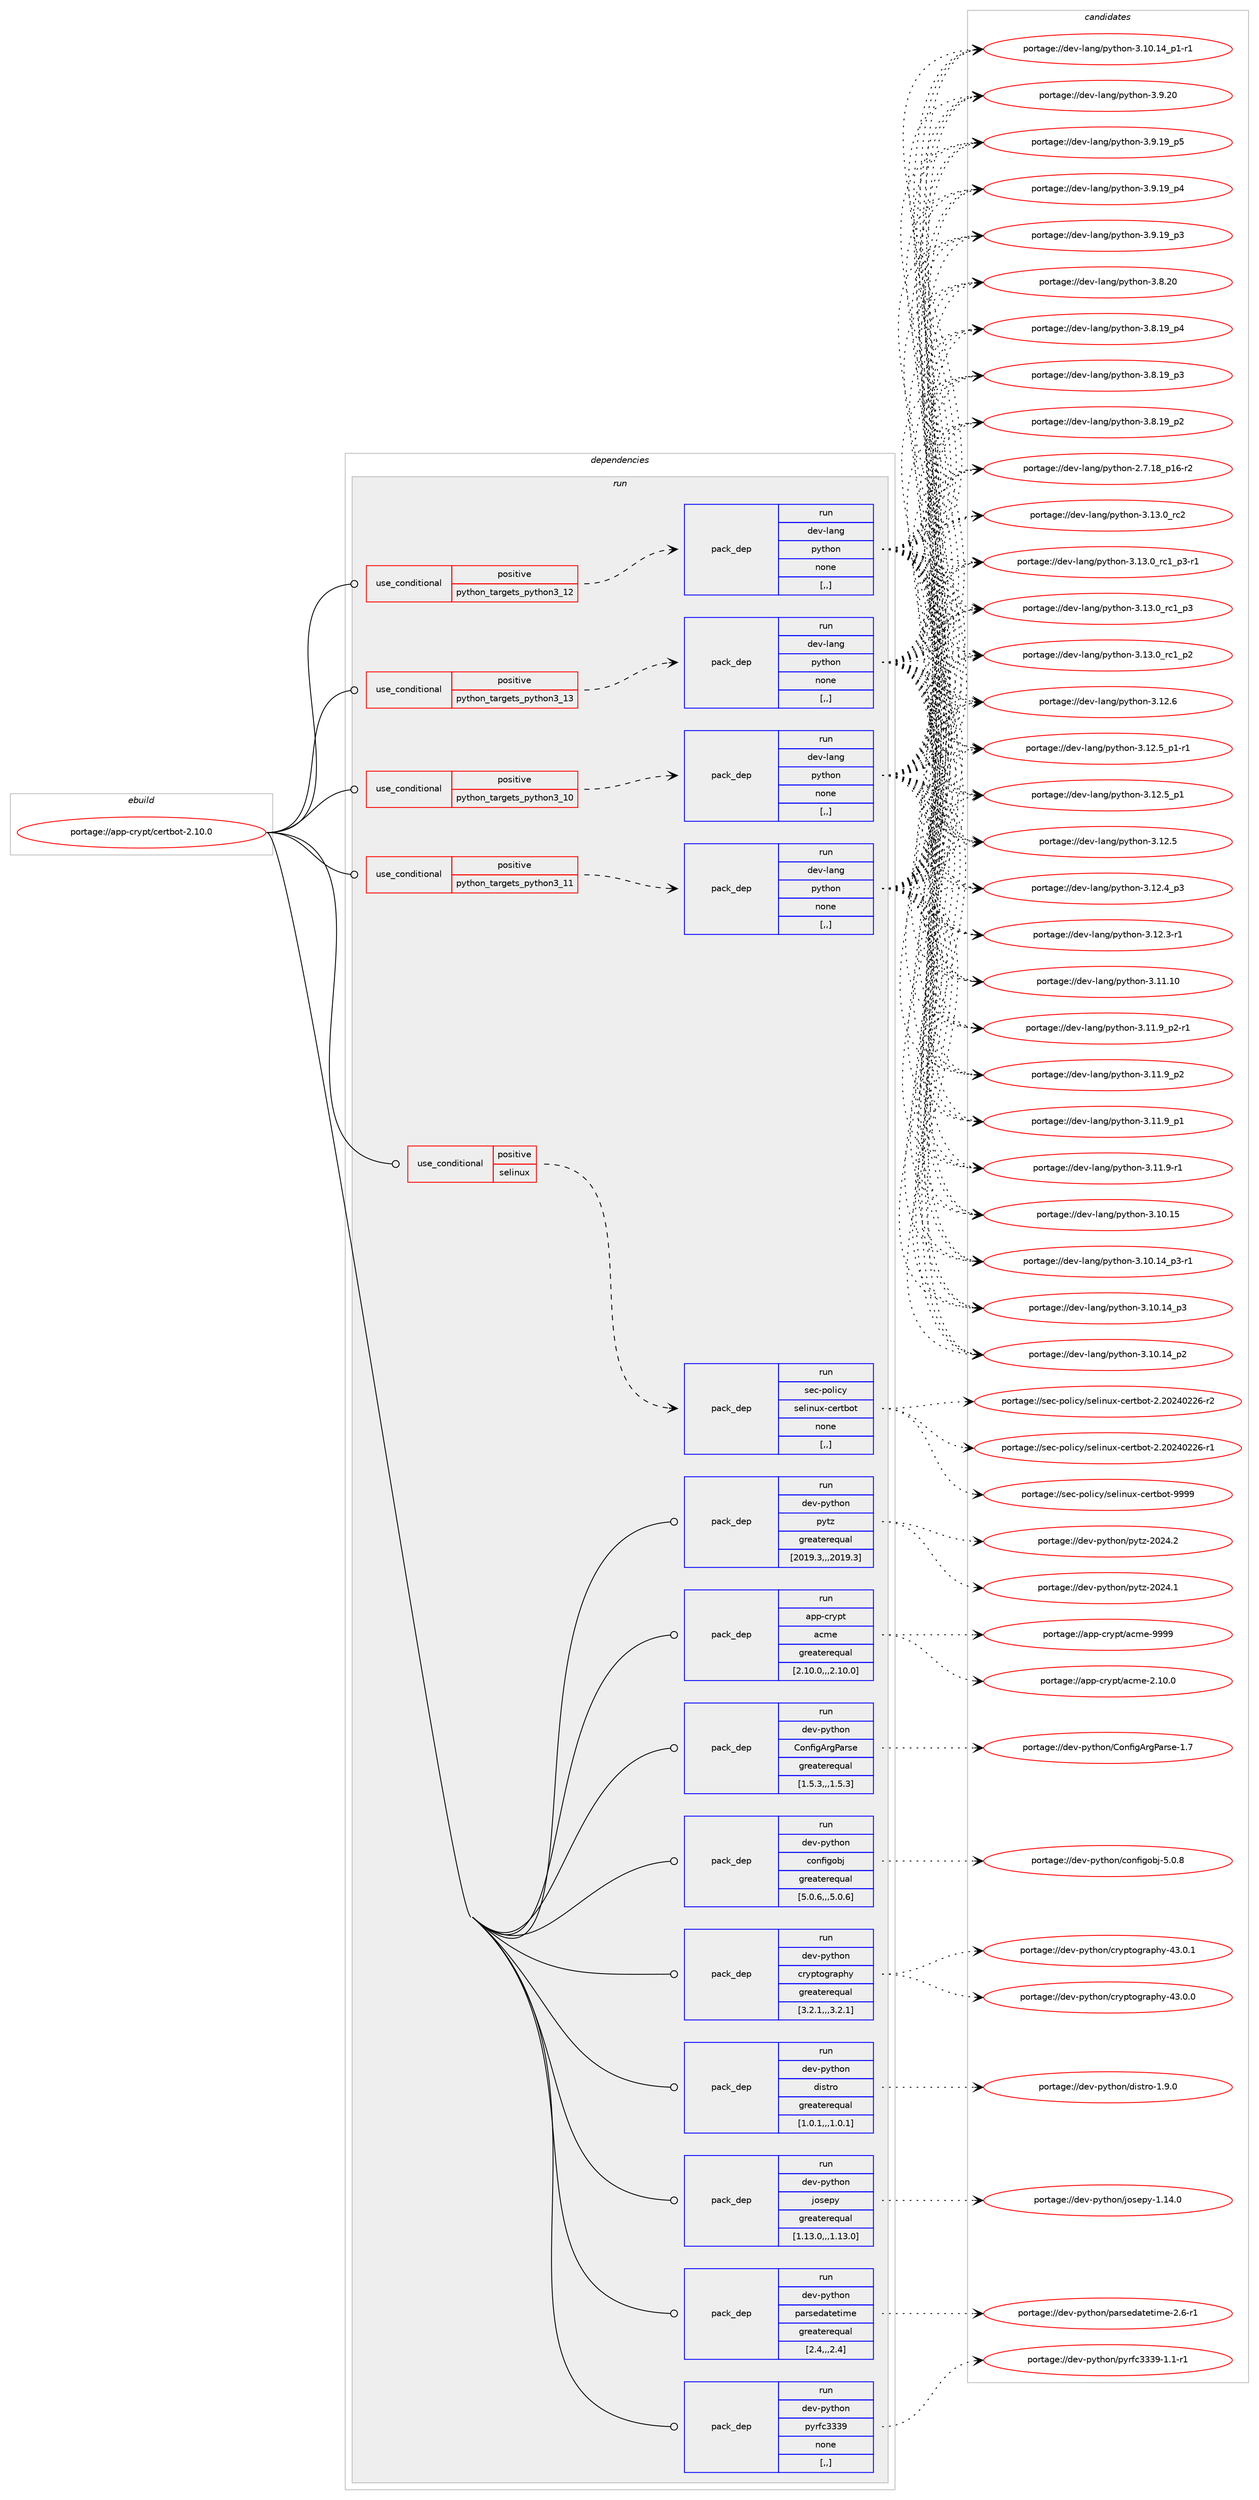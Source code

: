 digraph prolog {

# *************
# Graph options
# *************

newrank=true;
concentrate=true;
compound=true;
graph [rankdir=LR,fontname=Helvetica,fontsize=10,ranksep=1.5];#, ranksep=2.5, nodesep=0.2];
edge  [arrowhead=vee];
node  [fontname=Helvetica,fontsize=10];

# **********
# The ebuild
# **********

subgraph cluster_leftcol {
color=gray;
label=<<i>ebuild</i>>;
id [label="portage://app-crypt/certbot-2.10.0", color=red, width=4, href="../app-crypt/certbot-2.10.0.svg"];
}

# ****************
# The dependencies
# ****************

subgraph cluster_midcol {
color=gray;
label=<<i>dependencies</i>>;
subgraph cluster_compile {
fillcolor="#eeeeee";
style=filled;
label=<<i>compile</i>>;
}
subgraph cluster_compileandrun {
fillcolor="#eeeeee";
style=filled;
label=<<i>compile and run</i>>;
}
subgraph cluster_run {
fillcolor="#eeeeee";
style=filled;
label=<<i>run</i>>;
subgraph cond133205 {
dependency506203 [label=<<TABLE BORDER="0" CELLBORDER="1" CELLSPACING="0" CELLPADDING="4"><TR><TD ROWSPAN="3" CELLPADDING="10">use_conditional</TD></TR><TR><TD>positive</TD></TR><TR><TD>python_targets_python3_10</TD></TR></TABLE>>, shape=none, color=red];
subgraph pack369328 {
dependency506204 [label=<<TABLE BORDER="0" CELLBORDER="1" CELLSPACING="0" CELLPADDING="4" WIDTH="220"><TR><TD ROWSPAN="6" CELLPADDING="30">pack_dep</TD></TR><TR><TD WIDTH="110">run</TD></TR><TR><TD>dev-lang</TD></TR><TR><TD>python</TD></TR><TR><TD>none</TD></TR><TR><TD>[,,]</TD></TR></TABLE>>, shape=none, color=blue];
}
dependency506203:e -> dependency506204:w [weight=20,style="dashed",arrowhead="vee"];
}
id:e -> dependency506203:w [weight=20,style="solid",arrowhead="odot"];
subgraph cond133206 {
dependency506205 [label=<<TABLE BORDER="0" CELLBORDER="1" CELLSPACING="0" CELLPADDING="4"><TR><TD ROWSPAN="3" CELLPADDING="10">use_conditional</TD></TR><TR><TD>positive</TD></TR><TR><TD>python_targets_python3_11</TD></TR></TABLE>>, shape=none, color=red];
subgraph pack369329 {
dependency506206 [label=<<TABLE BORDER="0" CELLBORDER="1" CELLSPACING="0" CELLPADDING="4" WIDTH="220"><TR><TD ROWSPAN="6" CELLPADDING="30">pack_dep</TD></TR><TR><TD WIDTH="110">run</TD></TR><TR><TD>dev-lang</TD></TR><TR><TD>python</TD></TR><TR><TD>none</TD></TR><TR><TD>[,,]</TD></TR></TABLE>>, shape=none, color=blue];
}
dependency506205:e -> dependency506206:w [weight=20,style="dashed",arrowhead="vee"];
}
id:e -> dependency506205:w [weight=20,style="solid",arrowhead="odot"];
subgraph cond133207 {
dependency506207 [label=<<TABLE BORDER="0" CELLBORDER="1" CELLSPACING="0" CELLPADDING="4"><TR><TD ROWSPAN="3" CELLPADDING="10">use_conditional</TD></TR><TR><TD>positive</TD></TR><TR><TD>python_targets_python3_12</TD></TR></TABLE>>, shape=none, color=red];
subgraph pack369330 {
dependency506208 [label=<<TABLE BORDER="0" CELLBORDER="1" CELLSPACING="0" CELLPADDING="4" WIDTH="220"><TR><TD ROWSPAN="6" CELLPADDING="30">pack_dep</TD></TR><TR><TD WIDTH="110">run</TD></TR><TR><TD>dev-lang</TD></TR><TR><TD>python</TD></TR><TR><TD>none</TD></TR><TR><TD>[,,]</TD></TR></TABLE>>, shape=none, color=blue];
}
dependency506207:e -> dependency506208:w [weight=20,style="dashed",arrowhead="vee"];
}
id:e -> dependency506207:w [weight=20,style="solid",arrowhead="odot"];
subgraph cond133208 {
dependency506209 [label=<<TABLE BORDER="0" CELLBORDER="1" CELLSPACING="0" CELLPADDING="4"><TR><TD ROWSPAN="3" CELLPADDING="10">use_conditional</TD></TR><TR><TD>positive</TD></TR><TR><TD>python_targets_python3_13</TD></TR></TABLE>>, shape=none, color=red];
subgraph pack369331 {
dependency506210 [label=<<TABLE BORDER="0" CELLBORDER="1" CELLSPACING="0" CELLPADDING="4" WIDTH="220"><TR><TD ROWSPAN="6" CELLPADDING="30">pack_dep</TD></TR><TR><TD WIDTH="110">run</TD></TR><TR><TD>dev-lang</TD></TR><TR><TD>python</TD></TR><TR><TD>none</TD></TR><TR><TD>[,,]</TD></TR></TABLE>>, shape=none, color=blue];
}
dependency506209:e -> dependency506210:w [weight=20,style="dashed",arrowhead="vee"];
}
id:e -> dependency506209:w [weight=20,style="solid",arrowhead="odot"];
subgraph cond133209 {
dependency506211 [label=<<TABLE BORDER="0" CELLBORDER="1" CELLSPACING="0" CELLPADDING="4"><TR><TD ROWSPAN="3" CELLPADDING="10">use_conditional</TD></TR><TR><TD>positive</TD></TR><TR><TD>selinux</TD></TR></TABLE>>, shape=none, color=red];
subgraph pack369332 {
dependency506212 [label=<<TABLE BORDER="0" CELLBORDER="1" CELLSPACING="0" CELLPADDING="4" WIDTH="220"><TR><TD ROWSPAN="6" CELLPADDING="30">pack_dep</TD></TR><TR><TD WIDTH="110">run</TD></TR><TR><TD>sec-policy</TD></TR><TR><TD>selinux-certbot</TD></TR><TR><TD>none</TD></TR><TR><TD>[,,]</TD></TR></TABLE>>, shape=none, color=blue];
}
dependency506211:e -> dependency506212:w [weight=20,style="dashed",arrowhead="vee"];
}
id:e -> dependency506211:w [weight=20,style="solid",arrowhead="odot"];
subgraph pack369333 {
dependency506213 [label=<<TABLE BORDER="0" CELLBORDER="1" CELLSPACING="0" CELLPADDING="4" WIDTH="220"><TR><TD ROWSPAN="6" CELLPADDING="30">pack_dep</TD></TR><TR><TD WIDTH="110">run</TD></TR><TR><TD>app-crypt</TD></TR><TR><TD>acme</TD></TR><TR><TD>greaterequal</TD></TR><TR><TD>[2.10.0,,,2.10.0]</TD></TR></TABLE>>, shape=none, color=blue];
}
id:e -> dependency506213:w [weight=20,style="solid",arrowhead="odot"];
subgraph pack369334 {
dependency506214 [label=<<TABLE BORDER="0" CELLBORDER="1" CELLSPACING="0" CELLPADDING="4" WIDTH="220"><TR><TD ROWSPAN="6" CELLPADDING="30">pack_dep</TD></TR><TR><TD WIDTH="110">run</TD></TR><TR><TD>dev-python</TD></TR><TR><TD>ConfigArgParse</TD></TR><TR><TD>greaterequal</TD></TR><TR><TD>[1.5.3,,,1.5.3]</TD></TR></TABLE>>, shape=none, color=blue];
}
id:e -> dependency506214:w [weight=20,style="solid",arrowhead="odot"];
subgraph pack369335 {
dependency506215 [label=<<TABLE BORDER="0" CELLBORDER="1" CELLSPACING="0" CELLPADDING="4" WIDTH="220"><TR><TD ROWSPAN="6" CELLPADDING="30">pack_dep</TD></TR><TR><TD WIDTH="110">run</TD></TR><TR><TD>dev-python</TD></TR><TR><TD>configobj</TD></TR><TR><TD>greaterequal</TD></TR><TR><TD>[5.0.6,,,5.0.6]</TD></TR></TABLE>>, shape=none, color=blue];
}
id:e -> dependency506215:w [weight=20,style="solid",arrowhead="odot"];
subgraph pack369336 {
dependency506216 [label=<<TABLE BORDER="0" CELLBORDER="1" CELLSPACING="0" CELLPADDING="4" WIDTH="220"><TR><TD ROWSPAN="6" CELLPADDING="30">pack_dep</TD></TR><TR><TD WIDTH="110">run</TD></TR><TR><TD>dev-python</TD></TR><TR><TD>cryptography</TD></TR><TR><TD>greaterequal</TD></TR><TR><TD>[3.2.1,,,3.2.1]</TD></TR></TABLE>>, shape=none, color=blue];
}
id:e -> dependency506216:w [weight=20,style="solid",arrowhead="odot"];
subgraph pack369337 {
dependency506217 [label=<<TABLE BORDER="0" CELLBORDER="1" CELLSPACING="0" CELLPADDING="4" WIDTH="220"><TR><TD ROWSPAN="6" CELLPADDING="30">pack_dep</TD></TR><TR><TD WIDTH="110">run</TD></TR><TR><TD>dev-python</TD></TR><TR><TD>distro</TD></TR><TR><TD>greaterequal</TD></TR><TR><TD>[1.0.1,,,1.0.1]</TD></TR></TABLE>>, shape=none, color=blue];
}
id:e -> dependency506217:w [weight=20,style="solid",arrowhead="odot"];
subgraph pack369338 {
dependency506218 [label=<<TABLE BORDER="0" CELLBORDER="1" CELLSPACING="0" CELLPADDING="4" WIDTH="220"><TR><TD ROWSPAN="6" CELLPADDING="30">pack_dep</TD></TR><TR><TD WIDTH="110">run</TD></TR><TR><TD>dev-python</TD></TR><TR><TD>josepy</TD></TR><TR><TD>greaterequal</TD></TR><TR><TD>[1.13.0,,,1.13.0]</TD></TR></TABLE>>, shape=none, color=blue];
}
id:e -> dependency506218:w [weight=20,style="solid",arrowhead="odot"];
subgraph pack369339 {
dependency506219 [label=<<TABLE BORDER="0" CELLBORDER="1" CELLSPACING="0" CELLPADDING="4" WIDTH="220"><TR><TD ROWSPAN="6" CELLPADDING="30">pack_dep</TD></TR><TR><TD WIDTH="110">run</TD></TR><TR><TD>dev-python</TD></TR><TR><TD>parsedatetime</TD></TR><TR><TD>greaterequal</TD></TR><TR><TD>[2.4,,,2.4]</TD></TR></TABLE>>, shape=none, color=blue];
}
id:e -> dependency506219:w [weight=20,style="solid",arrowhead="odot"];
subgraph pack369340 {
dependency506220 [label=<<TABLE BORDER="0" CELLBORDER="1" CELLSPACING="0" CELLPADDING="4" WIDTH="220"><TR><TD ROWSPAN="6" CELLPADDING="30">pack_dep</TD></TR><TR><TD WIDTH="110">run</TD></TR><TR><TD>dev-python</TD></TR><TR><TD>pyrfc3339</TD></TR><TR><TD>none</TD></TR><TR><TD>[,,]</TD></TR></TABLE>>, shape=none, color=blue];
}
id:e -> dependency506220:w [weight=20,style="solid",arrowhead="odot"];
subgraph pack369341 {
dependency506221 [label=<<TABLE BORDER="0" CELLBORDER="1" CELLSPACING="0" CELLPADDING="4" WIDTH="220"><TR><TD ROWSPAN="6" CELLPADDING="30">pack_dep</TD></TR><TR><TD WIDTH="110">run</TD></TR><TR><TD>dev-python</TD></TR><TR><TD>pytz</TD></TR><TR><TD>greaterequal</TD></TR><TR><TD>[2019.3,,,2019.3]</TD></TR></TABLE>>, shape=none, color=blue];
}
id:e -> dependency506221:w [weight=20,style="solid",arrowhead="odot"];
}
}

# **************
# The candidates
# **************

subgraph cluster_choices {
rank=same;
color=gray;
label=<<i>candidates</i>>;

subgraph choice369328 {
color=black;
nodesep=1;
choice10010111845108971101034711212111610411111045514649514648951149950 [label="portage://dev-lang/python-3.13.0_rc2", color=red, width=4,href="../dev-lang/python-3.13.0_rc2.svg"];
choice1001011184510897110103471121211161041111104551464951464895114994995112514511449 [label="portage://dev-lang/python-3.13.0_rc1_p3-r1", color=red, width=4,href="../dev-lang/python-3.13.0_rc1_p3-r1.svg"];
choice100101118451089711010347112121116104111110455146495146489511499499511251 [label="portage://dev-lang/python-3.13.0_rc1_p3", color=red, width=4,href="../dev-lang/python-3.13.0_rc1_p3.svg"];
choice100101118451089711010347112121116104111110455146495146489511499499511250 [label="portage://dev-lang/python-3.13.0_rc1_p2", color=red, width=4,href="../dev-lang/python-3.13.0_rc1_p2.svg"];
choice10010111845108971101034711212111610411111045514649504654 [label="portage://dev-lang/python-3.12.6", color=red, width=4,href="../dev-lang/python-3.12.6.svg"];
choice1001011184510897110103471121211161041111104551464950465395112494511449 [label="portage://dev-lang/python-3.12.5_p1-r1", color=red, width=4,href="../dev-lang/python-3.12.5_p1-r1.svg"];
choice100101118451089711010347112121116104111110455146495046539511249 [label="portage://dev-lang/python-3.12.5_p1", color=red, width=4,href="../dev-lang/python-3.12.5_p1.svg"];
choice10010111845108971101034711212111610411111045514649504653 [label="portage://dev-lang/python-3.12.5", color=red, width=4,href="../dev-lang/python-3.12.5.svg"];
choice100101118451089711010347112121116104111110455146495046529511251 [label="portage://dev-lang/python-3.12.4_p3", color=red, width=4,href="../dev-lang/python-3.12.4_p3.svg"];
choice100101118451089711010347112121116104111110455146495046514511449 [label="portage://dev-lang/python-3.12.3-r1", color=red, width=4,href="../dev-lang/python-3.12.3-r1.svg"];
choice1001011184510897110103471121211161041111104551464949464948 [label="portage://dev-lang/python-3.11.10", color=red, width=4,href="../dev-lang/python-3.11.10.svg"];
choice1001011184510897110103471121211161041111104551464949465795112504511449 [label="portage://dev-lang/python-3.11.9_p2-r1", color=red, width=4,href="../dev-lang/python-3.11.9_p2-r1.svg"];
choice100101118451089711010347112121116104111110455146494946579511250 [label="portage://dev-lang/python-3.11.9_p2", color=red, width=4,href="../dev-lang/python-3.11.9_p2.svg"];
choice100101118451089711010347112121116104111110455146494946579511249 [label="portage://dev-lang/python-3.11.9_p1", color=red, width=4,href="../dev-lang/python-3.11.9_p1.svg"];
choice100101118451089711010347112121116104111110455146494946574511449 [label="portage://dev-lang/python-3.11.9-r1", color=red, width=4,href="../dev-lang/python-3.11.9-r1.svg"];
choice1001011184510897110103471121211161041111104551464948464953 [label="portage://dev-lang/python-3.10.15", color=red, width=4,href="../dev-lang/python-3.10.15.svg"];
choice100101118451089711010347112121116104111110455146494846495295112514511449 [label="portage://dev-lang/python-3.10.14_p3-r1", color=red, width=4,href="../dev-lang/python-3.10.14_p3-r1.svg"];
choice10010111845108971101034711212111610411111045514649484649529511251 [label="portage://dev-lang/python-3.10.14_p3", color=red, width=4,href="../dev-lang/python-3.10.14_p3.svg"];
choice10010111845108971101034711212111610411111045514649484649529511250 [label="portage://dev-lang/python-3.10.14_p2", color=red, width=4,href="../dev-lang/python-3.10.14_p2.svg"];
choice100101118451089711010347112121116104111110455146494846495295112494511449 [label="portage://dev-lang/python-3.10.14_p1-r1", color=red, width=4,href="../dev-lang/python-3.10.14_p1-r1.svg"];
choice10010111845108971101034711212111610411111045514657465048 [label="portage://dev-lang/python-3.9.20", color=red, width=4,href="../dev-lang/python-3.9.20.svg"];
choice100101118451089711010347112121116104111110455146574649579511253 [label="portage://dev-lang/python-3.9.19_p5", color=red, width=4,href="../dev-lang/python-3.9.19_p5.svg"];
choice100101118451089711010347112121116104111110455146574649579511252 [label="portage://dev-lang/python-3.9.19_p4", color=red, width=4,href="../dev-lang/python-3.9.19_p4.svg"];
choice100101118451089711010347112121116104111110455146574649579511251 [label="portage://dev-lang/python-3.9.19_p3", color=red, width=4,href="../dev-lang/python-3.9.19_p3.svg"];
choice10010111845108971101034711212111610411111045514656465048 [label="portage://dev-lang/python-3.8.20", color=red, width=4,href="../dev-lang/python-3.8.20.svg"];
choice100101118451089711010347112121116104111110455146564649579511252 [label="portage://dev-lang/python-3.8.19_p4", color=red, width=4,href="../dev-lang/python-3.8.19_p4.svg"];
choice100101118451089711010347112121116104111110455146564649579511251 [label="portage://dev-lang/python-3.8.19_p3", color=red, width=4,href="../dev-lang/python-3.8.19_p3.svg"];
choice100101118451089711010347112121116104111110455146564649579511250 [label="portage://dev-lang/python-3.8.19_p2", color=red, width=4,href="../dev-lang/python-3.8.19_p2.svg"];
choice100101118451089711010347112121116104111110455046554649569511249544511450 [label="portage://dev-lang/python-2.7.18_p16-r2", color=red, width=4,href="../dev-lang/python-2.7.18_p16-r2.svg"];
dependency506204:e -> choice10010111845108971101034711212111610411111045514649514648951149950:w [style=dotted,weight="100"];
dependency506204:e -> choice1001011184510897110103471121211161041111104551464951464895114994995112514511449:w [style=dotted,weight="100"];
dependency506204:e -> choice100101118451089711010347112121116104111110455146495146489511499499511251:w [style=dotted,weight="100"];
dependency506204:e -> choice100101118451089711010347112121116104111110455146495146489511499499511250:w [style=dotted,weight="100"];
dependency506204:e -> choice10010111845108971101034711212111610411111045514649504654:w [style=dotted,weight="100"];
dependency506204:e -> choice1001011184510897110103471121211161041111104551464950465395112494511449:w [style=dotted,weight="100"];
dependency506204:e -> choice100101118451089711010347112121116104111110455146495046539511249:w [style=dotted,weight="100"];
dependency506204:e -> choice10010111845108971101034711212111610411111045514649504653:w [style=dotted,weight="100"];
dependency506204:e -> choice100101118451089711010347112121116104111110455146495046529511251:w [style=dotted,weight="100"];
dependency506204:e -> choice100101118451089711010347112121116104111110455146495046514511449:w [style=dotted,weight="100"];
dependency506204:e -> choice1001011184510897110103471121211161041111104551464949464948:w [style=dotted,weight="100"];
dependency506204:e -> choice1001011184510897110103471121211161041111104551464949465795112504511449:w [style=dotted,weight="100"];
dependency506204:e -> choice100101118451089711010347112121116104111110455146494946579511250:w [style=dotted,weight="100"];
dependency506204:e -> choice100101118451089711010347112121116104111110455146494946579511249:w [style=dotted,weight="100"];
dependency506204:e -> choice100101118451089711010347112121116104111110455146494946574511449:w [style=dotted,weight="100"];
dependency506204:e -> choice1001011184510897110103471121211161041111104551464948464953:w [style=dotted,weight="100"];
dependency506204:e -> choice100101118451089711010347112121116104111110455146494846495295112514511449:w [style=dotted,weight="100"];
dependency506204:e -> choice10010111845108971101034711212111610411111045514649484649529511251:w [style=dotted,weight="100"];
dependency506204:e -> choice10010111845108971101034711212111610411111045514649484649529511250:w [style=dotted,weight="100"];
dependency506204:e -> choice100101118451089711010347112121116104111110455146494846495295112494511449:w [style=dotted,weight="100"];
dependency506204:e -> choice10010111845108971101034711212111610411111045514657465048:w [style=dotted,weight="100"];
dependency506204:e -> choice100101118451089711010347112121116104111110455146574649579511253:w [style=dotted,weight="100"];
dependency506204:e -> choice100101118451089711010347112121116104111110455146574649579511252:w [style=dotted,weight="100"];
dependency506204:e -> choice100101118451089711010347112121116104111110455146574649579511251:w [style=dotted,weight="100"];
dependency506204:e -> choice10010111845108971101034711212111610411111045514656465048:w [style=dotted,weight="100"];
dependency506204:e -> choice100101118451089711010347112121116104111110455146564649579511252:w [style=dotted,weight="100"];
dependency506204:e -> choice100101118451089711010347112121116104111110455146564649579511251:w [style=dotted,weight="100"];
dependency506204:e -> choice100101118451089711010347112121116104111110455146564649579511250:w [style=dotted,weight="100"];
dependency506204:e -> choice100101118451089711010347112121116104111110455046554649569511249544511450:w [style=dotted,weight="100"];
}
subgraph choice369329 {
color=black;
nodesep=1;
choice10010111845108971101034711212111610411111045514649514648951149950 [label="portage://dev-lang/python-3.13.0_rc2", color=red, width=4,href="../dev-lang/python-3.13.0_rc2.svg"];
choice1001011184510897110103471121211161041111104551464951464895114994995112514511449 [label="portage://dev-lang/python-3.13.0_rc1_p3-r1", color=red, width=4,href="../dev-lang/python-3.13.0_rc1_p3-r1.svg"];
choice100101118451089711010347112121116104111110455146495146489511499499511251 [label="portage://dev-lang/python-3.13.0_rc1_p3", color=red, width=4,href="../dev-lang/python-3.13.0_rc1_p3.svg"];
choice100101118451089711010347112121116104111110455146495146489511499499511250 [label="portage://dev-lang/python-3.13.0_rc1_p2", color=red, width=4,href="../dev-lang/python-3.13.0_rc1_p2.svg"];
choice10010111845108971101034711212111610411111045514649504654 [label="portage://dev-lang/python-3.12.6", color=red, width=4,href="../dev-lang/python-3.12.6.svg"];
choice1001011184510897110103471121211161041111104551464950465395112494511449 [label="portage://dev-lang/python-3.12.5_p1-r1", color=red, width=4,href="../dev-lang/python-3.12.5_p1-r1.svg"];
choice100101118451089711010347112121116104111110455146495046539511249 [label="portage://dev-lang/python-3.12.5_p1", color=red, width=4,href="../dev-lang/python-3.12.5_p1.svg"];
choice10010111845108971101034711212111610411111045514649504653 [label="portage://dev-lang/python-3.12.5", color=red, width=4,href="../dev-lang/python-3.12.5.svg"];
choice100101118451089711010347112121116104111110455146495046529511251 [label="portage://dev-lang/python-3.12.4_p3", color=red, width=4,href="../dev-lang/python-3.12.4_p3.svg"];
choice100101118451089711010347112121116104111110455146495046514511449 [label="portage://dev-lang/python-3.12.3-r1", color=red, width=4,href="../dev-lang/python-3.12.3-r1.svg"];
choice1001011184510897110103471121211161041111104551464949464948 [label="portage://dev-lang/python-3.11.10", color=red, width=4,href="../dev-lang/python-3.11.10.svg"];
choice1001011184510897110103471121211161041111104551464949465795112504511449 [label="portage://dev-lang/python-3.11.9_p2-r1", color=red, width=4,href="../dev-lang/python-3.11.9_p2-r1.svg"];
choice100101118451089711010347112121116104111110455146494946579511250 [label="portage://dev-lang/python-3.11.9_p2", color=red, width=4,href="../dev-lang/python-3.11.9_p2.svg"];
choice100101118451089711010347112121116104111110455146494946579511249 [label="portage://dev-lang/python-3.11.9_p1", color=red, width=4,href="../dev-lang/python-3.11.9_p1.svg"];
choice100101118451089711010347112121116104111110455146494946574511449 [label="portage://dev-lang/python-3.11.9-r1", color=red, width=4,href="../dev-lang/python-3.11.9-r1.svg"];
choice1001011184510897110103471121211161041111104551464948464953 [label="portage://dev-lang/python-3.10.15", color=red, width=4,href="../dev-lang/python-3.10.15.svg"];
choice100101118451089711010347112121116104111110455146494846495295112514511449 [label="portage://dev-lang/python-3.10.14_p3-r1", color=red, width=4,href="../dev-lang/python-3.10.14_p3-r1.svg"];
choice10010111845108971101034711212111610411111045514649484649529511251 [label="portage://dev-lang/python-3.10.14_p3", color=red, width=4,href="../dev-lang/python-3.10.14_p3.svg"];
choice10010111845108971101034711212111610411111045514649484649529511250 [label="portage://dev-lang/python-3.10.14_p2", color=red, width=4,href="../dev-lang/python-3.10.14_p2.svg"];
choice100101118451089711010347112121116104111110455146494846495295112494511449 [label="portage://dev-lang/python-3.10.14_p1-r1", color=red, width=4,href="../dev-lang/python-3.10.14_p1-r1.svg"];
choice10010111845108971101034711212111610411111045514657465048 [label="portage://dev-lang/python-3.9.20", color=red, width=4,href="../dev-lang/python-3.9.20.svg"];
choice100101118451089711010347112121116104111110455146574649579511253 [label="portage://dev-lang/python-3.9.19_p5", color=red, width=4,href="../dev-lang/python-3.9.19_p5.svg"];
choice100101118451089711010347112121116104111110455146574649579511252 [label="portage://dev-lang/python-3.9.19_p4", color=red, width=4,href="../dev-lang/python-3.9.19_p4.svg"];
choice100101118451089711010347112121116104111110455146574649579511251 [label="portage://dev-lang/python-3.9.19_p3", color=red, width=4,href="../dev-lang/python-3.9.19_p3.svg"];
choice10010111845108971101034711212111610411111045514656465048 [label="portage://dev-lang/python-3.8.20", color=red, width=4,href="../dev-lang/python-3.8.20.svg"];
choice100101118451089711010347112121116104111110455146564649579511252 [label="portage://dev-lang/python-3.8.19_p4", color=red, width=4,href="../dev-lang/python-3.8.19_p4.svg"];
choice100101118451089711010347112121116104111110455146564649579511251 [label="portage://dev-lang/python-3.8.19_p3", color=red, width=4,href="../dev-lang/python-3.8.19_p3.svg"];
choice100101118451089711010347112121116104111110455146564649579511250 [label="portage://dev-lang/python-3.8.19_p2", color=red, width=4,href="../dev-lang/python-3.8.19_p2.svg"];
choice100101118451089711010347112121116104111110455046554649569511249544511450 [label="portage://dev-lang/python-2.7.18_p16-r2", color=red, width=4,href="../dev-lang/python-2.7.18_p16-r2.svg"];
dependency506206:e -> choice10010111845108971101034711212111610411111045514649514648951149950:w [style=dotted,weight="100"];
dependency506206:e -> choice1001011184510897110103471121211161041111104551464951464895114994995112514511449:w [style=dotted,weight="100"];
dependency506206:e -> choice100101118451089711010347112121116104111110455146495146489511499499511251:w [style=dotted,weight="100"];
dependency506206:e -> choice100101118451089711010347112121116104111110455146495146489511499499511250:w [style=dotted,weight="100"];
dependency506206:e -> choice10010111845108971101034711212111610411111045514649504654:w [style=dotted,weight="100"];
dependency506206:e -> choice1001011184510897110103471121211161041111104551464950465395112494511449:w [style=dotted,weight="100"];
dependency506206:e -> choice100101118451089711010347112121116104111110455146495046539511249:w [style=dotted,weight="100"];
dependency506206:e -> choice10010111845108971101034711212111610411111045514649504653:w [style=dotted,weight="100"];
dependency506206:e -> choice100101118451089711010347112121116104111110455146495046529511251:w [style=dotted,weight="100"];
dependency506206:e -> choice100101118451089711010347112121116104111110455146495046514511449:w [style=dotted,weight="100"];
dependency506206:e -> choice1001011184510897110103471121211161041111104551464949464948:w [style=dotted,weight="100"];
dependency506206:e -> choice1001011184510897110103471121211161041111104551464949465795112504511449:w [style=dotted,weight="100"];
dependency506206:e -> choice100101118451089711010347112121116104111110455146494946579511250:w [style=dotted,weight="100"];
dependency506206:e -> choice100101118451089711010347112121116104111110455146494946579511249:w [style=dotted,weight="100"];
dependency506206:e -> choice100101118451089711010347112121116104111110455146494946574511449:w [style=dotted,weight="100"];
dependency506206:e -> choice1001011184510897110103471121211161041111104551464948464953:w [style=dotted,weight="100"];
dependency506206:e -> choice100101118451089711010347112121116104111110455146494846495295112514511449:w [style=dotted,weight="100"];
dependency506206:e -> choice10010111845108971101034711212111610411111045514649484649529511251:w [style=dotted,weight="100"];
dependency506206:e -> choice10010111845108971101034711212111610411111045514649484649529511250:w [style=dotted,weight="100"];
dependency506206:e -> choice100101118451089711010347112121116104111110455146494846495295112494511449:w [style=dotted,weight="100"];
dependency506206:e -> choice10010111845108971101034711212111610411111045514657465048:w [style=dotted,weight="100"];
dependency506206:e -> choice100101118451089711010347112121116104111110455146574649579511253:w [style=dotted,weight="100"];
dependency506206:e -> choice100101118451089711010347112121116104111110455146574649579511252:w [style=dotted,weight="100"];
dependency506206:e -> choice100101118451089711010347112121116104111110455146574649579511251:w [style=dotted,weight="100"];
dependency506206:e -> choice10010111845108971101034711212111610411111045514656465048:w [style=dotted,weight="100"];
dependency506206:e -> choice100101118451089711010347112121116104111110455146564649579511252:w [style=dotted,weight="100"];
dependency506206:e -> choice100101118451089711010347112121116104111110455146564649579511251:w [style=dotted,weight="100"];
dependency506206:e -> choice100101118451089711010347112121116104111110455146564649579511250:w [style=dotted,weight="100"];
dependency506206:e -> choice100101118451089711010347112121116104111110455046554649569511249544511450:w [style=dotted,weight="100"];
}
subgraph choice369330 {
color=black;
nodesep=1;
choice10010111845108971101034711212111610411111045514649514648951149950 [label="portage://dev-lang/python-3.13.0_rc2", color=red, width=4,href="../dev-lang/python-3.13.0_rc2.svg"];
choice1001011184510897110103471121211161041111104551464951464895114994995112514511449 [label="portage://dev-lang/python-3.13.0_rc1_p3-r1", color=red, width=4,href="../dev-lang/python-3.13.0_rc1_p3-r1.svg"];
choice100101118451089711010347112121116104111110455146495146489511499499511251 [label="portage://dev-lang/python-3.13.0_rc1_p3", color=red, width=4,href="../dev-lang/python-3.13.0_rc1_p3.svg"];
choice100101118451089711010347112121116104111110455146495146489511499499511250 [label="portage://dev-lang/python-3.13.0_rc1_p2", color=red, width=4,href="../dev-lang/python-3.13.0_rc1_p2.svg"];
choice10010111845108971101034711212111610411111045514649504654 [label="portage://dev-lang/python-3.12.6", color=red, width=4,href="../dev-lang/python-3.12.6.svg"];
choice1001011184510897110103471121211161041111104551464950465395112494511449 [label="portage://dev-lang/python-3.12.5_p1-r1", color=red, width=4,href="../dev-lang/python-3.12.5_p1-r1.svg"];
choice100101118451089711010347112121116104111110455146495046539511249 [label="portage://dev-lang/python-3.12.5_p1", color=red, width=4,href="../dev-lang/python-3.12.5_p1.svg"];
choice10010111845108971101034711212111610411111045514649504653 [label="portage://dev-lang/python-3.12.5", color=red, width=4,href="../dev-lang/python-3.12.5.svg"];
choice100101118451089711010347112121116104111110455146495046529511251 [label="portage://dev-lang/python-3.12.4_p3", color=red, width=4,href="../dev-lang/python-3.12.4_p3.svg"];
choice100101118451089711010347112121116104111110455146495046514511449 [label="portage://dev-lang/python-3.12.3-r1", color=red, width=4,href="../dev-lang/python-3.12.3-r1.svg"];
choice1001011184510897110103471121211161041111104551464949464948 [label="portage://dev-lang/python-3.11.10", color=red, width=4,href="../dev-lang/python-3.11.10.svg"];
choice1001011184510897110103471121211161041111104551464949465795112504511449 [label="portage://dev-lang/python-3.11.9_p2-r1", color=red, width=4,href="../dev-lang/python-3.11.9_p2-r1.svg"];
choice100101118451089711010347112121116104111110455146494946579511250 [label="portage://dev-lang/python-3.11.9_p2", color=red, width=4,href="../dev-lang/python-3.11.9_p2.svg"];
choice100101118451089711010347112121116104111110455146494946579511249 [label="portage://dev-lang/python-3.11.9_p1", color=red, width=4,href="../dev-lang/python-3.11.9_p1.svg"];
choice100101118451089711010347112121116104111110455146494946574511449 [label="portage://dev-lang/python-3.11.9-r1", color=red, width=4,href="../dev-lang/python-3.11.9-r1.svg"];
choice1001011184510897110103471121211161041111104551464948464953 [label="portage://dev-lang/python-3.10.15", color=red, width=4,href="../dev-lang/python-3.10.15.svg"];
choice100101118451089711010347112121116104111110455146494846495295112514511449 [label="portage://dev-lang/python-3.10.14_p3-r1", color=red, width=4,href="../dev-lang/python-3.10.14_p3-r1.svg"];
choice10010111845108971101034711212111610411111045514649484649529511251 [label="portage://dev-lang/python-3.10.14_p3", color=red, width=4,href="../dev-lang/python-3.10.14_p3.svg"];
choice10010111845108971101034711212111610411111045514649484649529511250 [label="portage://dev-lang/python-3.10.14_p2", color=red, width=4,href="../dev-lang/python-3.10.14_p2.svg"];
choice100101118451089711010347112121116104111110455146494846495295112494511449 [label="portage://dev-lang/python-3.10.14_p1-r1", color=red, width=4,href="../dev-lang/python-3.10.14_p1-r1.svg"];
choice10010111845108971101034711212111610411111045514657465048 [label="portage://dev-lang/python-3.9.20", color=red, width=4,href="../dev-lang/python-3.9.20.svg"];
choice100101118451089711010347112121116104111110455146574649579511253 [label="portage://dev-lang/python-3.9.19_p5", color=red, width=4,href="../dev-lang/python-3.9.19_p5.svg"];
choice100101118451089711010347112121116104111110455146574649579511252 [label="portage://dev-lang/python-3.9.19_p4", color=red, width=4,href="../dev-lang/python-3.9.19_p4.svg"];
choice100101118451089711010347112121116104111110455146574649579511251 [label="portage://dev-lang/python-3.9.19_p3", color=red, width=4,href="../dev-lang/python-3.9.19_p3.svg"];
choice10010111845108971101034711212111610411111045514656465048 [label="portage://dev-lang/python-3.8.20", color=red, width=4,href="../dev-lang/python-3.8.20.svg"];
choice100101118451089711010347112121116104111110455146564649579511252 [label="portage://dev-lang/python-3.8.19_p4", color=red, width=4,href="../dev-lang/python-3.8.19_p4.svg"];
choice100101118451089711010347112121116104111110455146564649579511251 [label="portage://dev-lang/python-3.8.19_p3", color=red, width=4,href="../dev-lang/python-3.8.19_p3.svg"];
choice100101118451089711010347112121116104111110455146564649579511250 [label="portage://dev-lang/python-3.8.19_p2", color=red, width=4,href="../dev-lang/python-3.8.19_p2.svg"];
choice100101118451089711010347112121116104111110455046554649569511249544511450 [label="portage://dev-lang/python-2.7.18_p16-r2", color=red, width=4,href="../dev-lang/python-2.7.18_p16-r2.svg"];
dependency506208:e -> choice10010111845108971101034711212111610411111045514649514648951149950:w [style=dotted,weight="100"];
dependency506208:e -> choice1001011184510897110103471121211161041111104551464951464895114994995112514511449:w [style=dotted,weight="100"];
dependency506208:e -> choice100101118451089711010347112121116104111110455146495146489511499499511251:w [style=dotted,weight="100"];
dependency506208:e -> choice100101118451089711010347112121116104111110455146495146489511499499511250:w [style=dotted,weight="100"];
dependency506208:e -> choice10010111845108971101034711212111610411111045514649504654:w [style=dotted,weight="100"];
dependency506208:e -> choice1001011184510897110103471121211161041111104551464950465395112494511449:w [style=dotted,weight="100"];
dependency506208:e -> choice100101118451089711010347112121116104111110455146495046539511249:w [style=dotted,weight="100"];
dependency506208:e -> choice10010111845108971101034711212111610411111045514649504653:w [style=dotted,weight="100"];
dependency506208:e -> choice100101118451089711010347112121116104111110455146495046529511251:w [style=dotted,weight="100"];
dependency506208:e -> choice100101118451089711010347112121116104111110455146495046514511449:w [style=dotted,weight="100"];
dependency506208:e -> choice1001011184510897110103471121211161041111104551464949464948:w [style=dotted,weight="100"];
dependency506208:e -> choice1001011184510897110103471121211161041111104551464949465795112504511449:w [style=dotted,weight="100"];
dependency506208:e -> choice100101118451089711010347112121116104111110455146494946579511250:w [style=dotted,weight="100"];
dependency506208:e -> choice100101118451089711010347112121116104111110455146494946579511249:w [style=dotted,weight="100"];
dependency506208:e -> choice100101118451089711010347112121116104111110455146494946574511449:w [style=dotted,weight="100"];
dependency506208:e -> choice1001011184510897110103471121211161041111104551464948464953:w [style=dotted,weight="100"];
dependency506208:e -> choice100101118451089711010347112121116104111110455146494846495295112514511449:w [style=dotted,weight="100"];
dependency506208:e -> choice10010111845108971101034711212111610411111045514649484649529511251:w [style=dotted,weight="100"];
dependency506208:e -> choice10010111845108971101034711212111610411111045514649484649529511250:w [style=dotted,weight="100"];
dependency506208:e -> choice100101118451089711010347112121116104111110455146494846495295112494511449:w [style=dotted,weight="100"];
dependency506208:e -> choice10010111845108971101034711212111610411111045514657465048:w [style=dotted,weight="100"];
dependency506208:e -> choice100101118451089711010347112121116104111110455146574649579511253:w [style=dotted,weight="100"];
dependency506208:e -> choice100101118451089711010347112121116104111110455146574649579511252:w [style=dotted,weight="100"];
dependency506208:e -> choice100101118451089711010347112121116104111110455146574649579511251:w [style=dotted,weight="100"];
dependency506208:e -> choice10010111845108971101034711212111610411111045514656465048:w [style=dotted,weight="100"];
dependency506208:e -> choice100101118451089711010347112121116104111110455146564649579511252:w [style=dotted,weight="100"];
dependency506208:e -> choice100101118451089711010347112121116104111110455146564649579511251:w [style=dotted,weight="100"];
dependency506208:e -> choice100101118451089711010347112121116104111110455146564649579511250:w [style=dotted,weight="100"];
dependency506208:e -> choice100101118451089711010347112121116104111110455046554649569511249544511450:w [style=dotted,weight="100"];
}
subgraph choice369331 {
color=black;
nodesep=1;
choice10010111845108971101034711212111610411111045514649514648951149950 [label="portage://dev-lang/python-3.13.0_rc2", color=red, width=4,href="../dev-lang/python-3.13.0_rc2.svg"];
choice1001011184510897110103471121211161041111104551464951464895114994995112514511449 [label="portage://dev-lang/python-3.13.0_rc1_p3-r1", color=red, width=4,href="../dev-lang/python-3.13.0_rc1_p3-r1.svg"];
choice100101118451089711010347112121116104111110455146495146489511499499511251 [label="portage://dev-lang/python-3.13.0_rc1_p3", color=red, width=4,href="../dev-lang/python-3.13.0_rc1_p3.svg"];
choice100101118451089711010347112121116104111110455146495146489511499499511250 [label="portage://dev-lang/python-3.13.0_rc1_p2", color=red, width=4,href="../dev-lang/python-3.13.0_rc1_p2.svg"];
choice10010111845108971101034711212111610411111045514649504654 [label="portage://dev-lang/python-3.12.6", color=red, width=4,href="../dev-lang/python-3.12.6.svg"];
choice1001011184510897110103471121211161041111104551464950465395112494511449 [label="portage://dev-lang/python-3.12.5_p1-r1", color=red, width=4,href="../dev-lang/python-3.12.5_p1-r1.svg"];
choice100101118451089711010347112121116104111110455146495046539511249 [label="portage://dev-lang/python-3.12.5_p1", color=red, width=4,href="../dev-lang/python-3.12.5_p1.svg"];
choice10010111845108971101034711212111610411111045514649504653 [label="portage://dev-lang/python-3.12.5", color=red, width=4,href="../dev-lang/python-3.12.5.svg"];
choice100101118451089711010347112121116104111110455146495046529511251 [label="portage://dev-lang/python-3.12.4_p3", color=red, width=4,href="../dev-lang/python-3.12.4_p3.svg"];
choice100101118451089711010347112121116104111110455146495046514511449 [label="portage://dev-lang/python-3.12.3-r1", color=red, width=4,href="../dev-lang/python-3.12.3-r1.svg"];
choice1001011184510897110103471121211161041111104551464949464948 [label="portage://dev-lang/python-3.11.10", color=red, width=4,href="../dev-lang/python-3.11.10.svg"];
choice1001011184510897110103471121211161041111104551464949465795112504511449 [label="portage://dev-lang/python-3.11.9_p2-r1", color=red, width=4,href="../dev-lang/python-3.11.9_p2-r1.svg"];
choice100101118451089711010347112121116104111110455146494946579511250 [label="portage://dev-lang/python-3.11.9_p2", color=red, width=4,href="../dev-lang/python-3.11.9_p2.svg"];
choice100101118451089711010347112121116104111110455146494946579511249 [label="portage://dev-lang/python-3.11.9_p1", color=red, width=4,href="../dev-lang/python-3.11.9_p1.svg"];
choice100101118451089711010347112121116104111110455146494946574511449 [label="portage://dev-lang/python-3.11.9-r1", color=red, width=4,href="../dev-lang/python-3.11.9-r1.svg"];
choice1001011184510897110103471121211161041111104551464948464953 [label="portage://dev-lang/python-3.10.15", color=red, width=4,href="../dev-lang/python-3.10.15.svg"];
choice100101118451089711010347112121116104111110455146494846495295112514511449 [label="portage://dev-lang/python-3.10.14_p3-r1", color=red, width=4,href="../dev-lang/python-3.10.14_p3-r1.svg"];
choice10010111845108971101034711212111610411111045514649484649529511251 [label="portage://dev-lang/python-3.10.14_p3", color=red, width=4,href="../dev-lang/python-3.10.14_p3.svg"];
choice10010111845108971101034711212111610411111045514649484649529511250 [label="portage://dev-lang/python-3.10.14_p2", color=red, width=4,href="../dev-lang/python-3.10.14_p2.svg"];
choice100101118451089711010347112121116104111110455146494846495295112494511449 [label="portage://dev-lang/python-3.10.14_p1-r1", color=red, width=4,href="../dev-lang/python-3.10.14_p1-r1.svg"];
choice10010111845108971101034711212111610411111045514657465048 [label="portage://dev-lang/python-3.9.20", color=red, width=4,href="../dev-lang/python-3.9.20.svg"];
choice100101118451089711010347112121116104111110455146574649579511253 [label="portage://dev-lang/python-3.9.19_p5", color=red, width=4,href="../dev-lang/python-3.9.19_p5.svg"];
choice100101118451089711010347112121116104111110455146574649579511252 [label="portage://dev-lang/python-3.9.19_p4", color=red, width=4,href="../dev-lang/python-3.9.19_p4.svg"];
choice100101118451089711010347112121116104111110455146574649579511251 [label="portage://dev-lang/python-3.9.19_p3", color=red, width=4,href="../dev-lang/python-3.9.19_p3.svg"];
choice10010111845108971101034711212111610411111045514656465048 [label="portage://dev-lang/python-3.8.20", color=red, width=4,href="../dev-lang/python-3.8.20.svg"];
choice100101118451089711010347112121116104111110455146564649579511252 [label="portage://dev-lang/python-3.8.19_p4", color=red, width=4,href="../dev-lang/python-3.8.19_p4.svg"];
choice100101118451089711010347112121116104111110455146564649579511251 [label="portage://dev-lang/python-3.8.19_p3", color=red, width=4,href="../dev-lang/python-3.8.19_p3.svg"];
choice100101118451089711010347112121116104111110455146564649579511250 [label="portage://dev-lang/python-3.8.19_p2", color=red, width=4,href="../dev-lang/python-3.8.19_p2.svg"];
choice100101118451089711010347112121116104111110455046554649569511249544511450 [label="portage://dev-lang/python-2.7.18_p16-r2", color=red, width=4,href="../dev-lang/python-2.7.18_p16-r2.svg"];
dependency506210:e -> choice10010111845108971101034711212111610411111045514649514648951149950:w [style=dotted,weight="100"];
dependency506210:e -> choice1001011184510897110103471121211161041111104551464951464895114994995112514511449:w [style=dotted,weight="100"];
dependency506210:e -> choice100101118451089711010347112121116104111110455146495146489511499499511251:w [style=dotted,weight="100"];
dependency506210:e -> choice100101118451089711010347112121116104111110455146495146489511499499511250:w [style=dotted,weight="100"];
dependency506210:e -> choice10010111845108971101034711212111610411111045514649504654:w [style=dotted,weight="100"];
dependency506210:e -> choice1001011184510897110103471121211161041111104551464950465395112494511449:w [style=dotted,weight="100"];
dependency506210:e -> choice100101118451089711010347112121116104111110455146495046539511249:w [style=dotted,weight="100"];
dependency506210:e -> choice10010111845108971101034711212111610411111045514649504653:w [style=dotted,weight="100"];
dependency506210:e -> choice100101118451089711010347112121116104111110455146495046529511251:w [style=dotted,weight="100"];
dependency506210:e -> choice100101118451089711010347112121116104111110455146495046514511449:w [style=dotted,weight="100"];
dependency506210:e -> choice1001011184510897110103471121211161041111104551464949464948:w [style=dotted,weight="100"];
dependency506210:e -> choice1001011184510897110103471121211161041111104551464949465795112504511449:w [style=dotted,weight="100"];
dependency506210:e -> choice100101118451089711010347112121116104111110455146494946579511250:w [style=dotted,weight="100"];
dependency506210:e -> choice100101118451089711010347112121116104111110455146494946579511249:w [style=dotted,weight="100"];
dependency506210:e -> choice100101118451089711010347112121116104111110455146494946574511449:w [style=dotted,weight="100"];
dependency506210:e -> choice1001011184510897110103471121211161041111104551464948464953:w [style=dotted,weight="100"];
dependency506210:e -> choice100101118451089711010347112121116104111110455146494846495295112514511449:w [style=dotted,weight="100"];
dependency506210:e -> choice10010111845108971101034711212111610411111045514649484649529511251:w [style=dotted,weight="100"];
dependency506210:e -> choice10010111845108971101034711212111610411111045514649484649529511250:w [style=dotted,weight="100"];
dependency506210:e -> choice100101118451089711010347112121116104111110455146494846495295112494511449:w [style=dotted,weight="100"];
dependency506210:e -> choice10010111845108971101034711212111610411111045514657465048:w [style=dotted,weight="100"];
dependency506210:e -> choice100101118451089711010347112121116104111110455146574649579511253:w [style=dotted,weight="100"];
dependency506210:e -> choice100101118451089711010347112121116104111110455146574649579511252:w [style=dotted,weight="100"];
dependency506210:e -> choice100101118451089711010347112121116104111110455146574649579511251:w [style=dotted,weight="100"];
dependency506210:e -> choice10010111845108971101034711212111610411111045514656465048:w [style=dotted,weight="100"];
dependency506210:e -> choice100101118451089711010347112121116104111110455146564649579511252:w [style=dotted,weight="100"];
dependency506210:e -> choice100101118451089711010347112121116104111110455146564649579511251:w [style=dotted,weight="100"];
dependency506210:e -> choice100101118451089711010347112121116104111110455146564649579511250:w [style=dotted,weight="100"];
dependency506210:e -> choice100101118451089711010347112121116104111110455046554649569511249544511450:w [style=dotted,weight="100"];
}
subgraph choice369332 {
color=black;
nodesep=1;
choice115101994511211110810599121471151011081051101171204599101114116981111164557575757 [label="portage://sec-policy/selinux-certbot-9999", color=red, width=4,href="../sec-policy/selinux-certbot-9999.svg"];
choice1151019945112111108105991214711510110810511011712045991011141169811111645504650485052485050544511450 [label="portage://sec-policy/selinux-certbot-2.20240226-r2", color=red, width=4,href="../sec-policy/selinux-certbot-2.20240226-r2.svg"];
choice1151019945112111108105991214711510110810511011712045991011141169811111645504650485052485050544511449 [label="portage://sec-policy/selinux-certbot-2.20240226-r1", color=red, width=4,href="../sec-policy/selinux-certbot-2.20240226-r1.svg"];
dependency506212:e -> choice115101994511211110810599121471151011081051101171204599101114116981111164557575757:w [style=dotted,weight="100"];
dependency506212:e -> choice1151019945112111108105991214711510110810511011712045991011141169811111645504650485052485050544511450:w [style=dotted,weight="100"];
dependency506212:e -> choice1151019945112111108105991214711510110810511011712045991011141169811111645504650485052485050544511449:w [style=dotted,weight="100"];
}
subgraph choice369333 {
color=black;
nodesep=1;
choice9711211245991141211121164797991091014557575757 [label="portage://app-crypt/acme-9999", color=red, width=4,href="../app-crypt/acme-9999.svg"];
choice97112112459911412111211647979910910145504649484648 [label="portage://app-crypt/acme-2.10.0", color=red, width=4,href="../app-crypt/acme-2.10.0.svg"];
dependency506213:e -> choice9711211245991141211121164797991091014557575757:w [style=dotted,weight="100"];
dependency506213:e -> choice97112112459911412111211647979910910145504649484648:w [style=dotted,weight="100"];
}
subgraph choice369334 {
color=black;
nodesep=1;
choice10010111845112121116104111110476711111010210510365114103809711411510145494655 [label="portage://dev-python/ConfigArgParse-1.7", color=red, width=4,href="../dev-python/ConfigArgParse-1.7.svg"];
dependency506214:e -> choice10010111845112121116104111110476711111010210510365114103809711411510145494655:w [style=dotted,weight="100"];
}
subgraph choice369335 {
color=black;
nodesep=1;
choice10010111845112121116104111110479911111010210510311198106455346484656 [label="portage://dev-python/configobj-5.0.8", color=red, width=4,href="../dev-python/configobj-5.0.8.svg"];
dependency506215:e -> choice10010111845112121116104111110479911111010210510311198106455346484656:w [style=dotted,weight="100"];
}
subgraph choice369336 {
color=black;
nodesep=1;
choice1001011184511212111610411111047991141211121161111031149711210412145525146484649 [label="portage://dev-python/cryptography-43.0.1", color=red, width=4,href="../dev-python/cryptography-43.0.1.svg"];
choice1001011184511212111610411111047991141211121161111031149711210412145525146484648 [label="portage://dev-python/cryptography-43.0.0", color=red, width=4,href="../dev-python/cryptography-43.0.0.svg"];
dependency506216:e -> choice1001011184511212111610411111047991141211121161111031149711210412145525146484649:w [style=dotted,weight="100"];
dependency506216:e -> choice1001011184511212111610411111047991141211121161111031149711210412145525146484648:w [style=dotted,weight="100"];
}
subgraph choice369337 {
color=black;
nodesep=1;
choice1001011184511212111610411111047100105115116114111454946574648 [label="portage://dev-python/distro-1.9.0", color=red, width=4,href="../dev-python/distro-1.9.0.svg"];
dependency506217:e -> choice1001011184511212111610411111047100105115116114111454946574648:w [style=dotted,weight="100"];
}
subgraph choice369338 {
color=black;
nodesep=1;
choice100101118451121211161041111104710611111510111212145494649524648 [label="portage://dev-python/josepy-1.14.0", color=red, width=4,href="../dev-python/josepy-1.14.0.svg"];
dependency506218:e -> choice100101118451121211161041111104710611111510111212145494649524648:w [style=dotted,weight="100"];
}
subgraph choice369339 {
color=black;
nodesep=1;
choice10010111845112121116104111110471129711411510110097116101116105109101455046544511449 [label="portage://dev-python/parsedatetime-2.6-r1", color=red, width=4,href="../dev-python/parsedatetime-2.6-r1.svg"];
dependency506219:e -> choice10010111845112121116104111110471129711411510110097116101116105109101455046544511449:w [style=dotted,weight="100"];
}
subgraph choice369340 {
color=black;
nodesep=1;
choice10010111845112121116104111110471121211141029951515157454946494511449 [label="portage://dev-python/pyrfc3339-1.1-r1", color=red, width=4,href="../dev-python/pyrfc3339-1.1-r1.svg"];
dependency506220:e -> choice10010111845112121116104111110471121211141029951515157454946494511449:w [style=dotted,weight="100"];
}
subgraph choice369341 {
color=black;
nodesep=1;
choice100101118451121211161041111104711212111612245504850524650 [label="portage://dev-python/pytz-2024.2", color=red, width=4,href="../dev-python/pytz-2024.2.svg"];
choice100101118451121211161041111104711212111612245504850524649 [label="portage://dev-python/pytz-2024.1", color=red, width=4,href="../dev-python/pytz-2024.1.svg"];
dependency506221:e -> choice100101118451121211161041111104711212111612245504850524650:w [style=dotted,weight="100"];
dependency506221:e -> choice100101118451121211161041111104711212111612245504850524649:w [style=dotted,weight="100"];
}
}

}
